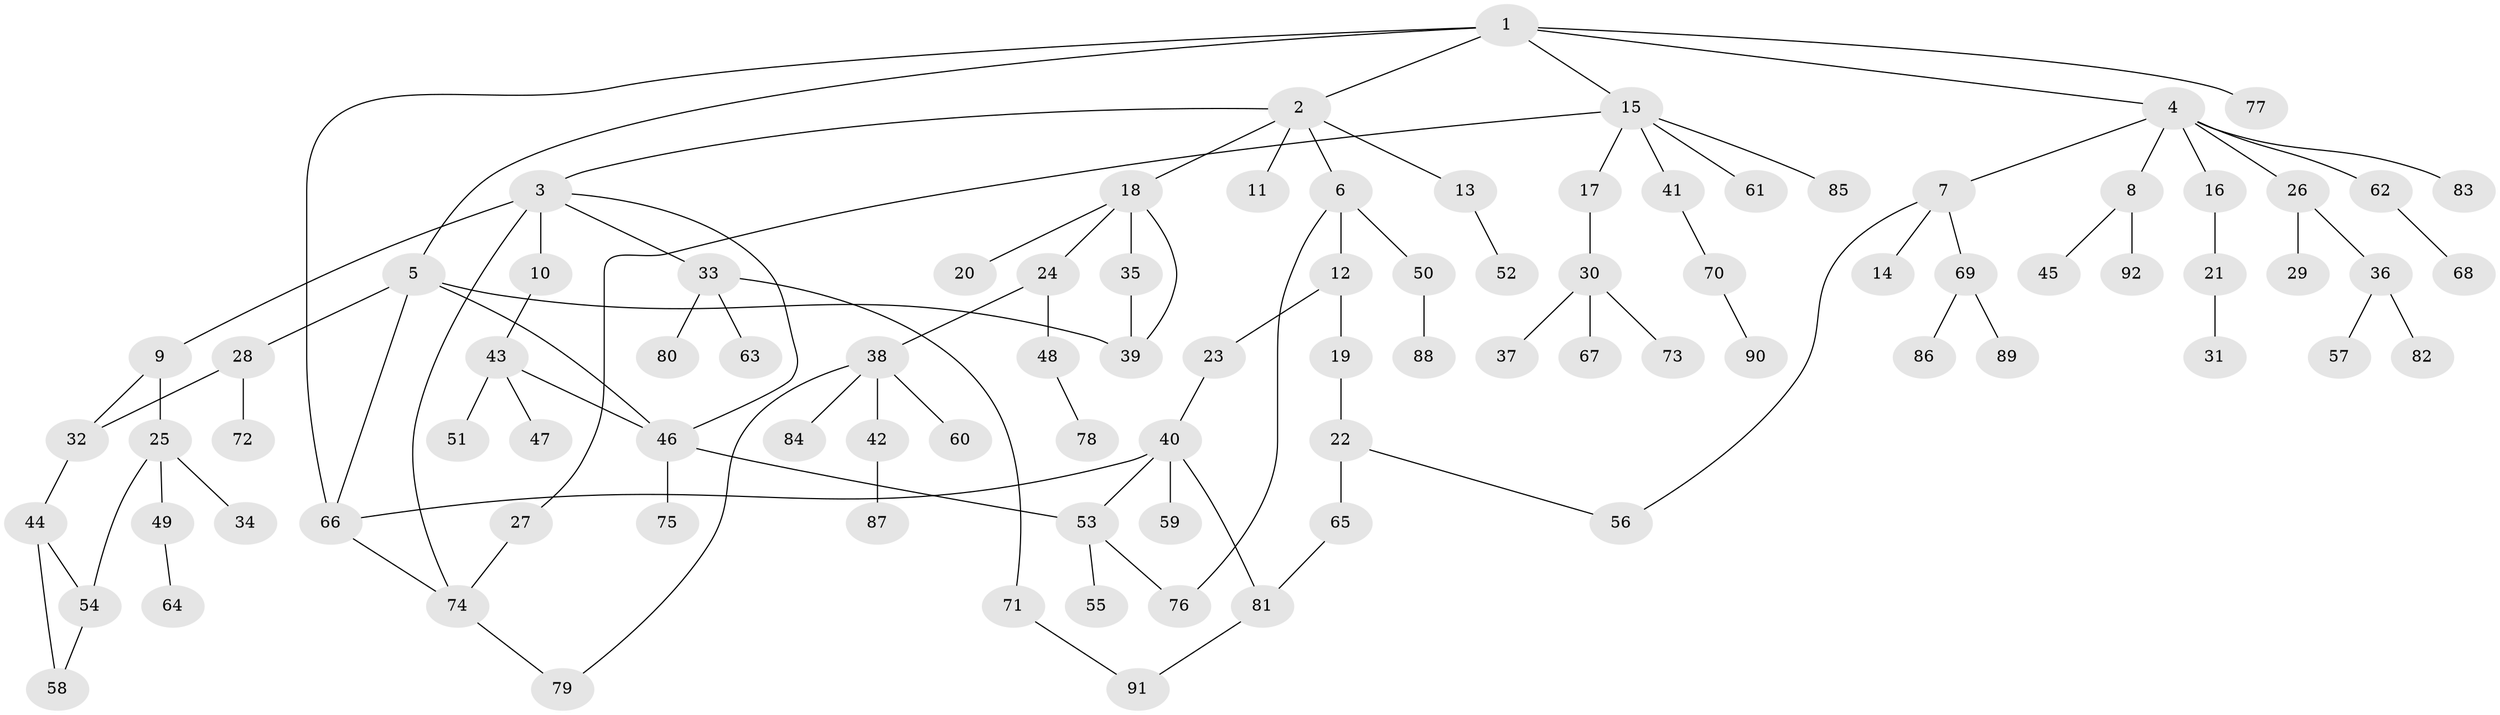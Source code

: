 // coarse degree distribution, {7: 0.047619047619047616, 8: 0.031746031746031744, 5: 0.015873015873015872, 4: 0.06349206349206349, 3: 0.12698412698412698, 2: 0.23809523809523808, 1: 0.4444444444444444, 6: 0.031746031746031744}
// Generated by graph-tools (version 1.1) at 2025/41/03/06/25 10:41:25]
// undirected, 92 vertices, 108 edges
graph export_dot {
graph [start="1"]
  node [color=gray90,style=filled];
  1;
  2;
  3;
  4;
  5;
  6;
  7;
  8;
  9;
  10;
  11;
  12;
  13;
  14;
  15;
  16;
  17;
  18;
  19;
  20;
  21;
  22;
  23;
  24;
  25;
  26;
  27;
  28;
  29;
  30;
  31;
  32;
  33;
  34;
  35;
  36;
  37;
  38;
  39;
  40;
  41;
  42;
  43;
  44;
  45;
  46;
  47;
  48;
  49;
  50;
  51;
  52;
  53;
  54;
  55;
  56;
  57;
  58;
  59;
  60;
  61;
  62;
  63;
  64;
  65;
  66;
  67;
  68;
  69;
  70;
  71;
  72;
  73;
  74;
  75;
  76;
  77;
  78;
  79;
  80;
  81;
  82;
  83;
  84;
  85;
  86;
  87;
  88;
  89;
  90;
  91;
  92;
  1 -- 2;
  1 -- 4;
  1 -- 5;
  1 -- 15;
  1 -- 77;
  1 -- 66;
  2 -- 3;
  2 -- 6;
  2 -- 11;
  2 -- 13;
  2 -- 18;
  3 -- 9;
  3 -- 10;
  3 -- 33;
  3 -- 46;
  3 -- 74;
  4 -- 7;
  4 -- 8;
  4 -- 16;
  4 -- 26;
  4 -- 62;
  4 -- 83;
  5 -- 28;
  5 -- 39;
  5 -- 66;
  5 -- 46;
  6 -- 12;
  6 -- 50;
  6 -- 76;
  7 -- 14;
  7 -- 56;
  7 -- 69;
  8 -- 45;
  8 -- 92;
  9 -- 25;
  9 -- 32;
  10 -- 43;
  12 -- 19;
  12 -- 23;
  13 -- 52;
  15 -- 17;
  15 -- 27;
  15 -- 41;
  15 -- 61;
  15 -- 85;
  16 -- 21;
  17 -- 30;
  18 -- 20;
  18 -- 24;
  18 -- 35;
  18 -- 39;
  19 -- 22;
  21 -- 31;
  22 -- 65;
  22 -- 56;
  23 -- 40;
  24 -- 38;
  24 -- 48;
  25 -- 34;
  25 -- 49;
  25 -- 54;
  26 -- 29;
  26 -- 36;
  27 -- 74;
  28 -- 32;
  28 -- 72;
  30 -- 37;
  30 -- 67;
  30 -- 73;
  32 -- 44;
  33 -- 63;
  33 -- 71;
  33 -- 80;
  35 -- 39;
  36 -- 57;
  36 -- 82;
  38 -- 42;
  38 -- 60;
  38 -- 84;
  38 -- 79;
  40 -- 53;
  40 -- 59;
  40 -- 66;
  40 -- 81;
  41 -- 70;
  42 -- 87;
  43 -- 47;
  43 -- 51;
  43 -- 46;
  44 -- 54;
  44 -- 58;
  46 -- 75;
  46 -- 53;
  48 -- 78;
  49 -- 64;
  50 -- 88;
  53 -- 55;
  53 -- 76;
  54 -- 58;
  62 -- 68;
  65 -- 81;
  66 -- 74;
  69 -- 86;
  69 -- 89;
  70 -- 90;
  71 -- 91;
  74 -- 79;
  81 -- 91;
}
